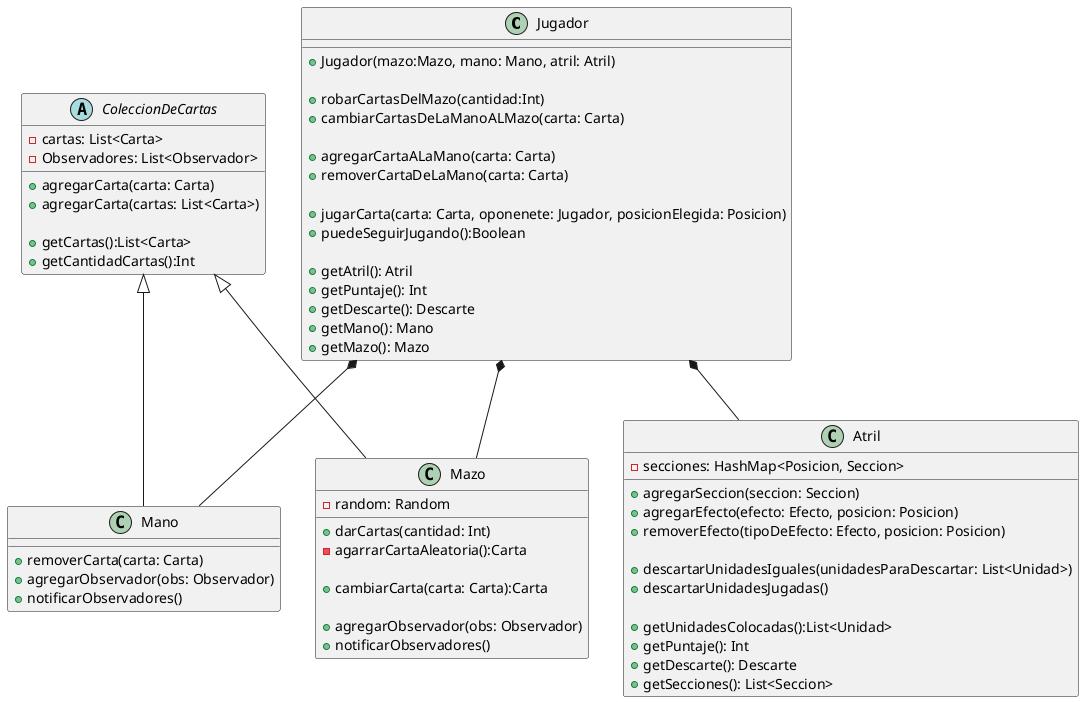 @startuml

class Jugador{

  + Jugador(mazo:Mazo, mano: Mano, atril: Atril)

  + robarCartasDelMazo(cantidad:Int)
  + cambiarCartasDeLaManoALMazo(carta: Carta)

  + agregarCartaALaMano(carta: Carta)
  + removerCartaDeLaMano(carta: Carta)

  + jugarCarta(carta: Carta, oponenete: Jugador, posicionElegida: Posicion)
  + puedeSeguirJugando():Boolean

  + getAtril(): Atril
  + getPuntaje(): Int
  + getDescarte(): Descarte
  + getMano(): Mano
  + getMazo(): Mazo
}
Jugador *-- Mazo
Jugador *-- Mano
Jugador *-- Atril

abstract class ColeccionDeCartas{
  - cartas: List<Carta>
  - Observadores: List<Observador>

  + agregarCarta(carta: Carta)
  + agregarCarta(cartas: List<Carta>)

  + getCartas():List<Carta>
  + getCantidadCartas():Int

}

ColeccionDeCartas <|-- Mano
ColeccionDeCartas <|-- Mazo

class Mano{
  + removerCarta(carta: Carta)
  + agregarObservador(obs: Observador)
  + notificarObservadores()
}

class Mazo{
  - random: Random

  + darCartas(cantidad: Int)
  - agarrarCartaAleatoria():Carta

  + cambiarCarta(carta: Carta):Carta

  + agregarObservador(obs: Observador)
  + notificarObservadores()
}

class Atril{
  - secciones: HashMap<Posicion, Seccion>

  + agregarSeccion(seccion: Seccion)
  + agregarEfecto(efecto: Efecto, posicion: Posicion)
  + removerEfecto(tipoDeEfecto: Efecto, posicion: Posicion)

  + descartarUnidadesIguales(unidadesParaDescartar: List<Unidad>)
  + descartarUnidadesJugadas()

  + getUnidadesColocadas():List<Unidad>
  + getPuntaje(): Int
  + getDescarte(): Descarte
  + getSecciones(): List<Seccion>
}
@enduml